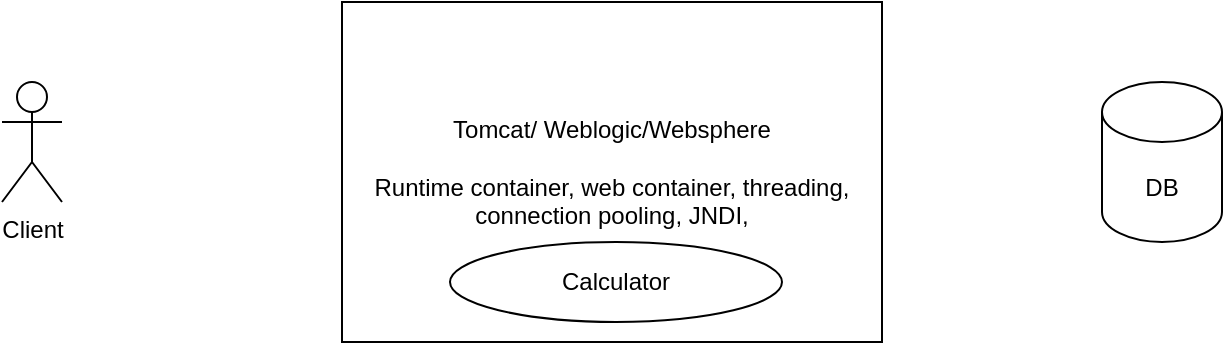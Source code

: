 <mxfile version="20.8.20" type="github">
  <diagram id="C5RBs43oDa-KdzZeNtuy" name="Page-1">
    <mxGraphModel dx="794" dy="390" grid="1" gridSize="10" guides="1" tooltips="1" connect="1" arrows="1" fold="1" page="1" pageScale="1" pageWidth="827" pageHeight="1169" math="0" shadow="0">
      <root>
        <mxCell id="WIyWlLk6GJQsqaUBKTNV-0" />
        <mxCell id="WIyWlLk6GJQsqaUBKTNV-1" parent="WIyWlLk6GJQsqaUBKTNV-0" />
        <mxCell id="GdFP-cd8yeGC3vkvXyzc-0" value="&lt;div&gt;Tomcat/ Weblogic/Websphere&lt;/div&gt;&lt;div&gt;&lt;br&gt;&lt;/div&gt;&lt;div&gt;Runtime container, web container, threading, connection pooling, JNDI, &lt;/div&gt;" style="rounded=0;whiteSpace=wrap;html=1;" vertex="1" parent="WIyWlLk6GJQsqaUBKTNV-1">
          <mxGeometry x="240" y="110" width="270" height="170" as="geometry" />
        </mxCell>
        <mxCell id="GdFP-cd8yeGC3vkvXyzc-1" value="Calculator" style="ellipse;whiteSpace=wrap;html=1;" vertex="1" parent="WIyWlLk6GJQsqaUBKTNV-1">
          <mxGeometry x="294" y="230" width="166" height="40" as="geometry" />
        </mxCell>
        <mxCell id="GdFP-cd8yeGC3vkvXyzc-2" value="Client" style="shape=umlActor;verticalLabelPosition=bottom;verticalAlign=top;html=1;outlineConnect=0;" vertex="1" parent="WIyWlLk6GJQsqaUBKTNV-1">
          <mxGeometry x="70" y="150" width="30" height="60" as="geometry" />
        </mxCell>
        <mxCell id="GdFP-cd8yeGC3vkvXyzc-3" value="DB" style="shape=cylinder3;whiteSpace=wrap;html=1;boundedLbl=1;backgroundOutline=1;size=15;" vertex="1" parent="WIyWlLk6GJQsqaUBKTNV-1">
          <mxGeometry x="620" y="150" width="60" height="80" as="geometry" />
        </mxCell>
      </root>
    </mxGraphModel>
  </diagram>
</mxfile>

